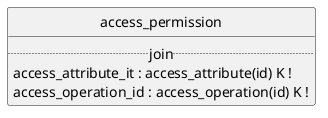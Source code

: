 @startuml uml
skinparam monochrome true
skinparam linetype ortho
hide circle

entity access_permission {
  .. join ..
  access_attribute_it : access_attribute(id) K !
  access_operation_id : access_operation(id) K !
}

@enduml
